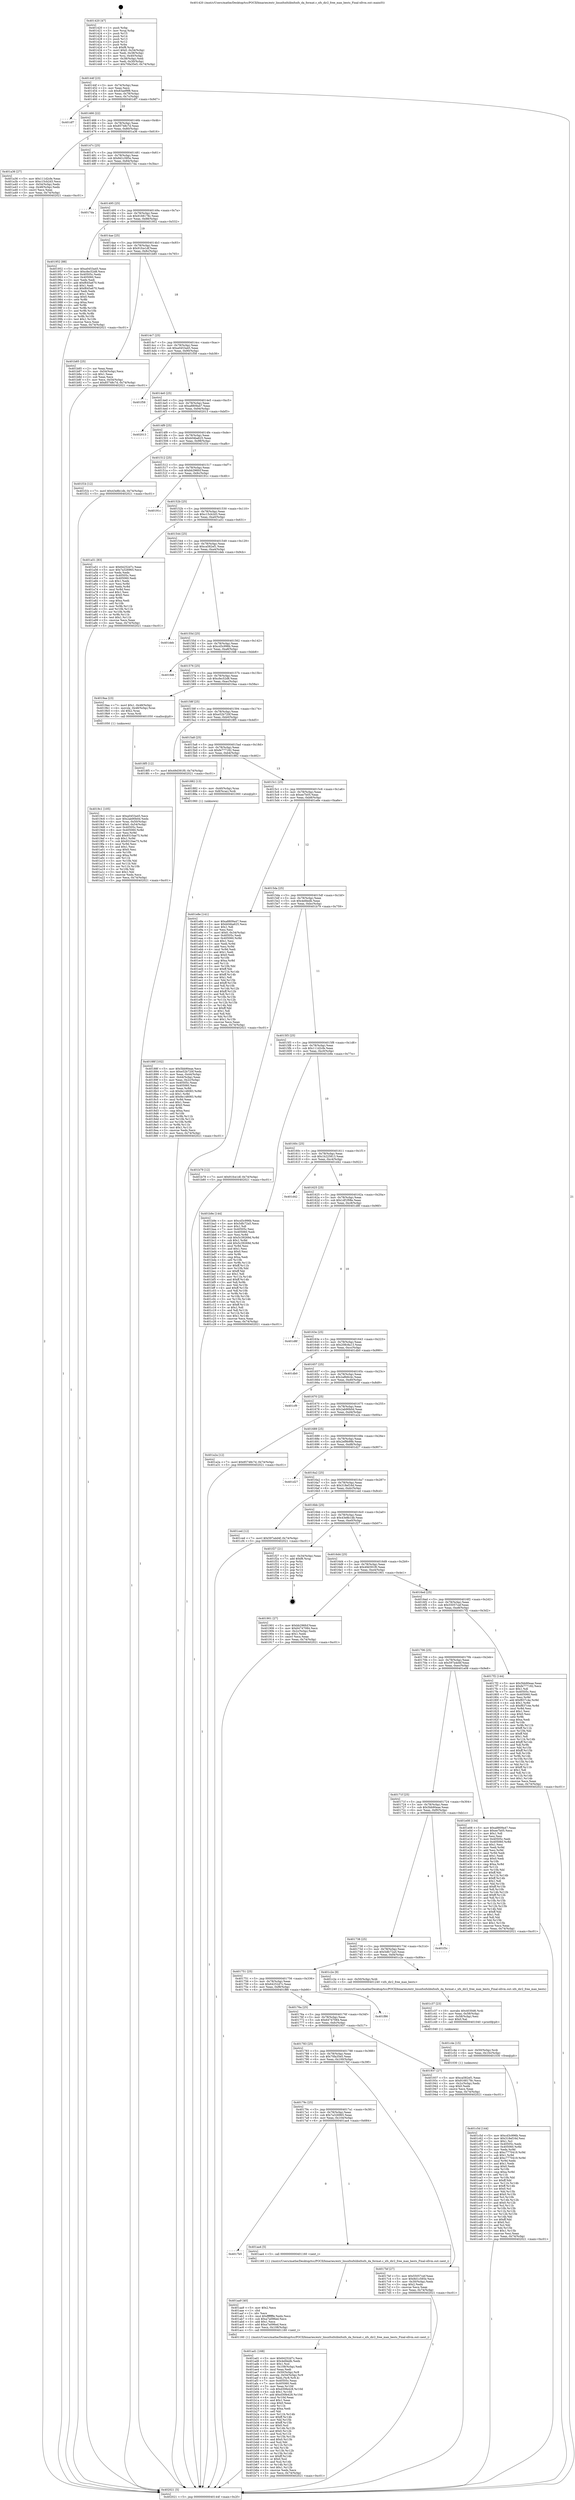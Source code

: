 digraph "0x401420" {
  label = "0x401420 (/mnt/c/Users/mathe/Desktop/tcc/POCII/binaries/extr_linuxfsxfslibxfsxfs_da_format.c_xfs_dir2_free_max_bests_Final-ollvm.out::main(0))"
  labelloc = "t"
  node[shape=record]

  Entry [label="",width=0.3,height=0.3,shape=circle,fillcolor=black,style=filled]
  "0x40144f" [label="{
     0x40144f [23]\l
     | [instrs]\l
     &nbsp;&nbsp;0x40144f \<+3\>: mov -0x74(%rbp),%eax\l
     &nbsp;&nbsp;0x401452 \<+2\>: mov %eax,%ecx\l
     &nbsp;&nbsp;0x401454 \<+6\>: sub $0x83aef9f8,%ecx\l
     &nbsp;&nbsp;0x40145a \<+3\>: mov %eax,-0x78(%rbp)\l
     &nbsp;&nbsp;0x40145d \<+3\>: mov %ecx,-0x7c(%rbp)\l
     &nbsp;&nbsp;0x401460 \<+6\>: je 0000000000401df7 \<main+0x9d7\>\l
  }"]
  "0x401df7" [label="{
     0x401df7\l
  }", style=dashed]
  "0x401466" [label="{
     0x401466 [22]\l
     | [instrs]\l
     &nbsp;&nbsp;0x401466 \<+5\>: jmp 000000000040146b \<main+0x4b\>\l
     &nbsp;&nbsp;0x40146b \<+3\>: mov -0x78(%rbp),%eax\l
     &nbsp;&nbsp;0x40146e \<+5\>: sub $0x85748c7d,%eax\l
     &nbsp;&nbsp;0x401473 \<+3\>: mov %eax,-0x80(%rbp)\l
     &nbsp;&nbsp;0x401476 \<+6\>: je 0000000000401a36 \<main+0x616\>\l
  }"]
  Exit [label="",width=0.3,height=0.3,shape=circle,fillcolor=black,style=filled,peripheries=2]
  "0x401a36" [label="{
     0x401a36 [27]\l
     | [instrs]\l
     &nbsp;&nbsp;0x401a36 \<+5\>: mov $0x111d2cfe,%eax\l
     &nbsp;&nbsp;0x401a3b \<+5\>: mov $0xc15cb2d3,%ecx\l
     &nbsp;&nbsp;0x401a40 \<+3\>: mov -0x54(%rbp),%edx\l
     &nbsp;&nbsp;0x401a43 \<+3\>: cmp -0x48(%rbp),%edx\l
     &nbsp;&nbsp;0x401a46 \<+3\>: cmovl %ecx,%eax\l
     &nbsp;&nbsp;0x401a49 \<+3\>: mov %eax,-0x74(%rbp)\l
     &nbsp;&nbsp;0x401a4c \<+5\>: jmp 0000000000402021 \<main+0xc01\>\l
  }"]
  "0x40147c" [label="{
     0x40147c [25]\l
     | [instrs]\l
     &nbsp;&nbsp;0x40147c \<+5\>: jmp 0000000000401481 \<main+0x61\>\l
     &nbsp;&nbsp;0x401481 \<+3\>: mov -0x78(%rbp),%eax\l
     &nbsp;&nbsp;0x401484 \<+5\>: sub $0x8d1c585e,%eax\l
     &nbsp;&nbsp;0x401489 \<+6\>: mov %eax,-0x84(%rbp)\l
     &nbsp;&nbsp;0x40148f \<+6\>: je 00000000004017da \<main+0x3ba\>\l
  }"]
  "0x401c5d" [label="{
     0x401c5d [144]\l
     | [instrs]\l
     &nbsp;&nbsp;0x401c5d \<+5\>: mov $0xcd3c996b,%eax\l
     &nbsp;&nbsp;0x401c62 \<+5\>: mov $0x318ef16d,%esi\l
     &nbsp;&nbsp;0x401c67 \<+2\>: mov $0x1,%cl\l
     &nbsp;&nbsp;0x401c69 \<+7\>: mov 0x40505c,%edx\l
     &nbsp;&nbsp;0x401c70 \<+8\>: mov 0x405060,%r8d\l
     &nbsp;&nbsp;0x401c78 \<+3\>: mov %edx,%r9d\l
     &nbsp;&nbsp;0x401c7b \<+7\>: sub $0xc7770419,%r9d\l
     &nbsp;&nbsp;0x401c82 \<+4\>: sub $0x1,%r9d\l
     &nbsp;&nbsp;0x401c86 \<+7\>: add $0xc7770419,%r9d\l
     &nbsp;&nbsp;0x401c8d \<+4\>: imul %r9d,%edx\l
     &nbsp;&nbsp;0x401c91 \<+3\>: and $0x1,%edx\l
     &nbsp;&nbsp;0x401c94 \<+3\>: cmp $0x0,%edx\l
     &nbsp;&nbsp;0x401c97 \<+4\>: sete %r10b\l
     &nbsp;&nbsp;0x401c9b \<+4\>: cmp $0xa,%r8d\l
     &nbsp;&nbsp;0x401c9f \<+4\>: setl %r11b\l
     &nbsp;&nbsp;0x401ca3 \<+3\>: mov %r10b,%bl\l
     &nbsp;&nbsp;0x401ca6 \<+3\>: xor $0xff,%bl\l
     &nbsp;&nbsp;0x401ca9 \<+3\>: mov %r11b,%r14b\l
     &nbsp;&nbsp;0x401cac \<+4\>: xor $0xff,%r14b\l
     &nbsp;&nbsp;0x401cb0 \<+3\>: xor $0x0,%cl\l
     &nbsp;&nbsp;0x401cb3 \<+3\>: mov %bl,%r15b\l
     &nbsp;&nbsp;0x401cb6 \<+4\>: and $0x0,%r15b\l
     &nbsp;&nbsp;0x401cba \<+3\>: and %cl,%r10b\l
     &nbsp;&nbsp;0x401cbd \<+3\>: mov %r14b,%r12b\l
     &nbsp;&nbsp;0x401cc0 \<+4\>: and $0x0,%r12b\l
     &nbsp;&nbsp;0x401cc4 \<+3\>: and %cl,%r11b\l
     &nbsp;&nbsp;0x401cc7 \<+3\>: or %r10b,%r15b\l
     &nbsp;&nbsp;0x401cca \<+3\>: or %r11b,%r12b\l
     &nbsp;&nbsp;0x401ccd \<+3\>: xor %r12b,%r15b\l
     &nbsp;&nbsp;0x401cd0 \<+3\>: or %r14b,%bl\l
     &nbsp;&nbsp;0x401cd3 \<+3\>: xor $0xff,%bl\l
     &nbsp;&nbsp;0x401cd6 \<+3\>: or $0x0,%cl\l
     &nbsp;&nbsp;0x401cd9 \<+2\>: and %cl,%bl\l
     &nbsp;&nbsp;0x401cdb \<+3\>: or %bl,%r15b\l
     &nbsp;&nbsp;0x401cde \<+4\>: test $0x1,%r15b\l
     &nbsp;&nbsp;0x401ce2 \<+3\>: cmovne %esi,%eax\l
     &nbsp;&nbsp;0x401ce5 \<+3\>: mov %eax,-0x74(%rbp)\l
     &nbsp;&nbsp;0x401ce8 \<+5\>: jmp 0000000000402021 \<main+0xc01\>\l
  }"]
  "0x4017da" [label="{
     0x4017da\l
  }", style=dashed]
  "0x401495" [label="{
     0x401495 [25]\l
     | [instrs]\l
     &nbsp;&nbsp;0x401495 \<+5\>: jmp 000000000040149a \<main+0x7a\>\l
     &nbsp;&nbsp;0x40149a \<+3\>: mov -0x78(%rbp),%eax\l
     &nbsp;&nbsp;0x40149d \<+5\>: sub $0x9168178c,%eax\l
     &nbsp;&nbsp;0x4014a2 \<+6\>: mov %eax,-0x88(%rbp)\l
     &nbsp;&nbsp;0x4014a8 \<+6\>: je 0000000000401952 \<main+0x532\>\l
  }"]
  "0x401c4e" [label="{
     0x401c4e [15]\l
     | [instrs]\l
     &nbsp;&nbsp;0x401c4e \<+4\>: mov -0x50(%rbp),%rdi\l
     &nbsp;&nbsp;0x401c52 \<+6\>: mov %eax,-0x10c(%rbp)\l
     &nbsp;&nbsp;0x401c58 \<+5\>: call 0000000000401030 \<free@plt\>\l
     | [calls]\l
     &nbsp;&nbsp;0x401030 \{1\} (unknown)\l
  }"]
  "0x401952" [label="{
     0x401952 [88]\l
     | [instrs]\l
     &nbsp;&nbsp;0x401952 \<+5\>: mov $0xa0453a45,%eax\l
     &nbsp;&nbsp;0x401957 \<+5\>: mov $0xcfec52d8,%ecx\l
     &nbsp;&nbsp;0x40195c \<+7\>: mov 0x40505c,%edx\l
     &nbsp;&nbsp;0x401963 \<+7\>: mov 0x405060,%esi\l
     &nbsp;&nbsp;0x40196a \<+2\>: mov %edx,%edi\l
     &nbsp;&nbsp;0x40196c \<+6\>: add $0xf645a670,%edi\l
     &nbsp;&nbsp;0x401972 \<+3\>: sub $0x1,%edi\l
     &nbsp;&nbsp;0x401975 \<+6\>: sub $0xf645a670,%edi\l
     &nbsp;&nbsp;0x40197b \<+3\>: imul %edi,%edx\l
     &nbsp;&nbsp;0x40197e \<+3\>: and $0x1,%edx\l
     &nbsp;&nbsp;0x401981 \<+3\>: cmp $0x0,%edx\l
     &nbsp;&nbsp;0x401984 \<+4\>: sete %r8b\l
     &nbsp;&nbsp;0x401988 \<+3\>: cmp $0xa,%esi\l
     &nbsp;&nbsp;0x40198b \<+4\>: setl %r9b\l
     &nbsp;&nbsp;0x40198f \<+3\>: mov %r8b,%r10b\l
     &nbsp;&nbsp;0x401992 \<+3\>: and %r9b,%r10b\l
     &nbsp;&nbsp;0x401995 \<+3\>: xor %r9b,%r8b\l
     &nbsp;&nbsp;0x401998 \<+3\>: or %r8b,%r10b\l
     &nbsp;&nbsp;0x40199b \<+4\>: test $0x1,%r10b\l
     &nbsp;&nbsp;0x40199f \<+3\>: cmovne %ecx,%eax\l
     &nbsp;&nbsp;0x4019a2 \<+3\>: mov %eax,-0x74(%rbp)\l
     &nbsp;&nbsp;0x4019a5 \<+5\>: jmp 0000000000402021 \<main+0xc01\>\l
  }"]
  "0x4014ae" [label="{
     0x4014ae [25]\l
     | [instrs]\l
     &nbsp;&nbsp;0x4014ae \<+5\>: jmp 00000000004014b3 \<main+0x93\>\l
     &nbsp;&nbsp;0x4014b3 \<+3\>: mov -0x78(%rbp),%eax\l
     &nbsp;&nbsp;0x4014b6 \<+5\>: sub $0x91fce1df,%eax\l
     &nbsp;&nbsp;0x4014bb \<+6\>: mov %eax,-0x8c(%rbp)\l
     &nbsp;&nbsp;0x4014c1 \<+6\>: je 0000000000401b85 \<main+0x765\>\l
  }"]
  "0x401c37" [label="{
     0x401c37 [23]\l
     | [instrs]\l
     &nbsp;&nbsp;0x401c37 \<+10\>: movabs $0x4030d6,%rdi\l
     &nbsp;&nbsp;0x401c41 \<+3\>: mov %eax,-0x58(%rbp)\l
     &nbsp;&nbsp;0x401c44 \<+3\>: mov -0x58(%rbp),%esi\l
     &nbsp;&nbsp;0x401c47 \<+2\>: mov $0x0,%al\l
     &nbsp;&nbsp;0x401c49 \<+5\>: call 0000000000401040 \<printf@plt\>\l
     | [calls]\l
     &nbsp;&nbsp;0x401040 \{1\} (unknown)\l
  }"]
  "0x401b85" [label="{
     0x401b85 [25]\l
     | [instrs]\l
     &nbsp;&nbsp;0x401b85 \<+2\>: xor %eax,%eax\l
     &nbsp;&nbsp;0x401b87 \<+3\>: mov -0x54(%rbp),%ecx\l
     &nbsp;&nbsp;0x401b8a \<+3\>: sub $0x1,%eax\l
     &nbsp;&nbsp;0x401b8d \<+2\>: sub %eax,%ecx\l
     &nbsp;&nbsp;0x401b8f \<+3\>: mov %ecx,-0x54(%rbp)\l
     &nbsp;&nbsp;0x401b92 \<+7\>: movl $0x85748c7d,-0x74(%rbp)\l
     &nbsp;&nbsp;0x401b99 \<+5\>: jmp 0000000000402021 \<main+0xc01\>\l
  }"]
  "0x4014c7" [label="{
     0x4014c7 [25]\l
     | [instrs]\l
     &nbsp;&nbsp;0x4014c7 \<+5\>: jmp 00000000004014cc \<main+0xac\>\l
     &nbsp;&nbsp;0x4014cc \<+3\>: mov -0x78(%rbp),%eax\l
     &nbsp;&nbsp;0x4014cf \<+5\>: sub $0xa0453a45,%eax\l
     &nbsp;&nbsp;0x4014d4 \<+6\>: mov %eax,-0x90(%rbp)\l
     &nbsp;&nbsp;0x4014da \<+6\>: je 0000000000401f58 \<main+0xb38\>\l
  }"]
  "0x401ad1" [label="{
     0x401ad1 [168]\l
     | [instrs]\l
     &nbsp;&nbsp;0x401ad1 \<+5\>: mov $0x64252d7c,%ecx\l
     &nbsp;&nbsp;0x401ad6 \<+5\>: mov $0x4efdedb,%edx\l
     &nbsp;&nbsp;0x401adb \<+3\>: mov $0x1,%sil\l
     &nbsp;&nbsp;0x401ade \<+6\>: mov -0x108(%rbp),%edi\l
     &nbsp;&nbsp;0x401ae4 \<+3\>: imul %eax,%edi\l
     &nbsp;&nbsp;0x401ae7 \<+4\>: mov -0x50(%rbp),%r8\l
     &nbsp;&nbsp;0x401aeb \<+4\>: movslq -0x54(%rbp),%r9\l
     &nbsp;&nbsp;0x401aef \<+4\>: mov %edi,(%r8,%r9,4)\l
     &nbsp;&nbsp;0x401af3 \<+7\>: mov 0x40505c,%eax\l
     &nbsp;&nbsp;0x401afa \<+7\>: mov 0x405060,%edi\l
     &nbsp;&nbsp;0x401b01 \<+3\>: mov %eax,%r10d\l
     &nbsp;&nbsp;0x401b04 \<+7\>: sub $0xd30fe428,%r10d\l
     &nbsp;&nbsp;0x401b0b \<+4\>: sub $0x1,%r10d\l
     &nbsp;&nbsp;0x401b0f \<+7\>: add $0xd30fe428,%r10d\l
     &nbsp;&nbsp;0x401b16 \<+4\>: imul %r10d,%eax\l
     &nbsp;&nbsp;0x401b1a \<+3\>: and $0x1,%eax\l
     &nbsp;&nbsp;0x401b1d \<+3\>: cmp $0x0,%eax\l
     &nbsp;&nbsp;0x401b20 \<+4\>: sete %r11b\l
     &nbsp;&nbsp;0x401b24 \<+3\>: cmp $0xa,%edi\l
     &nbsp;&nbsp;0x401b27 \<+3\>: setl %bl\l
     &nbsp;&nbsp;0x401b2a \<+3\>: mov %r11b,%r14b\l
     &nbsp;&nbsp;0x401b2d \<+4\>: xor $0xff,%r14b\l
     &nbsp;&nbsp;0x401b31 \<+3\>: mov %bl,%r15b\l
     &nbsp;&nbsp;0x401b34 \<+4\>: xor $0xff,%r15b\l
     &nbsp;&nbsp;0x401b38 \<+4\>: xor $0x0,%sil\l
     &nbsp;&nbsp;0x401b3c \<+3\>: mov %r14b,%r12b\l
     &nbsp;&nbsp;0x401b3f \<+4\>: and $0x0,%r12b\l
     &nbsp;&nbsp;0x401b43 \<+3\>: and %sil,%r11b\l
     &nbsp;&nbsp;0x401b46 \<+3\>: mov %r15b,%r13b\l
     &nbsp;&nbsp;0x401b49 \<+4\>: and $0x0,%r13b\l
     &nbsp;&nbsp;0x401b4d \<+3\>: and %sil,%bl\l
     &nbsp;&nbsp;0x401b50 \<+3\>: or %r11b,%r12b\l
     &nbsp;&nbsp;0x401b53 \<+3\>: or %bl,%r13b\l
     &nbsp;&nbsp;0x401b56 \<+3\>: xor %r13b,%r12b\l
     &nbsp;&nbsp;0x401b59 \<+3\>: or %r15b,%r14b\l
     &nbsp;&nbsp;0x401b5c \<+4\>: xor $0xff,%r14b\l
     &nbsp;&nbsp;0x401b60 \<+4\>: or $0x0,%sil\l
     &nbsp;&nbsp;0x401b64 \<+3\>: and %sil,%r14b\l
     &nbsp;&nbsp;0x401b67 \<+3\>: or %r14b,%r12b\l
     &nbsp;&nbsp;0x401b6a \<+4\>: test $0x1,%r12b\l
     &nbsp;&nbsp;0x401b6e \<+3\>: cmovne %edx,%ecx\l
     &nbsp;&nbsp;0x401b71 \<+3\>: mov %ecx,-0x74(%rbp)\l
     &nbsp;&nbsp;0x401b74 \<+5\>: jmp 0000000000402021 \<main+0xc01\>\l
  }"]
  "0x401f58" [label="{
     0x401f58\l
  }", style=dashed]
  "0x4014e0" [label="{
     0x4014e0 [25]\l
     | [instrs]\l
     &nbsp;&nbsp;0x4014e0 \<+5\>: jmp 00000000004014e5 \<main+0xc5\>\l
     &nbsp;&nbsp;0x4014e5 \<+3\>: mov -0x78(%rbp),%eax\l
     &nbsp;&nbsp;0x4014e8 \<+5\>: sub $0xa8809a47,%eax\l
     &nbsp;&nbsp;0x4014ed \<+6\>: mov %eax,-0x94(%rbp)\l
     &nbsp;&nbsp;0x4014f3 \<+6\>: je 0000000000402013 \<main+0xbf3\>\l
  }"]
  "0x401aa9" [label="{
     0x401aa9 [40]\l
     | [instrs]\l
     &nbsp;&nbsp;0x401aa9 \<+5\>: mov $0x2,%ecx\l
     &nbsp;&nbsp;0x401aae \<+1\>: cltd\l
     &nbsp;&nbsp;0x401aaf \<+2\>: idiv %ecx\l
     &nbsp;&nbsp;0x401ab1 \<+6\>: imul $0xfffffffe,%edx,%ecx\l
     &nbsp;&nbsp;0x401ab7 \<+6\>: sub $0xa7a096ed,%ecx\l
     &nbsp;&nbsp;0x401abd \<+3\>: add $0x1,%ecx\l
     &nbsp;&nbsp;0x401ac0 \<+6\>: add $0xa7a096ed,%ecx\l
     &nbsp;&nbsp;0x401ac6 \<+6\>: mov %ecx,-0x108(%rbp)\l
     &nbsp;&nbsp;0x401acc \<+5\>: call 0000000000401160 \<next_i\>\l
     | [calls]\l
     &nbsp;&nbsp;0x401160 \{1\} (/mnt/c/Users/mathe/Desktop/tcc/POCII/binaries/extr_linuxfsxfslibxfsxfs_da_format.c_xfs_dir2_free_max_bests_Final-ollvm.out::next_i)\l
  }"]
  "0x402013" [label="{
     0x402013\l
  }", style=dashed]
  "0x4014f9" [label="{
     0x4014f9 [25]\l
     | [instrs]\l
     &nbsp;&nbsp;0x4014f9 \<+5\>: jmp 00000000004014fe \<main+0xde\>\l
     &nbsp;&nbsp;0x4014fe \<+3\>: mov -0x78(%rbp),%eax\l
     &nbsp;&nbsp;0x401501 \<+5\>: sub $0xb04ba625,%eax\l
     &nbsp;&nbsp;0x401506 \<+6\>: mov %eax,-0x98(%rbp)\l
     &nbsp;&nbsp;0x40150c \<+6\>: je 0000000000401f1b \<main+0xafb\>\l
  }"]
  "0x4017b5" [label="{
     0x4017b5\l
  }", style=dashed]
  "0x401f1b" [label="{
     0x401f1b [12]\l
     | [instrs]\l
     &nbsp;&nbsp;0x401f1b \<+7\>: movl $0x43e8b1db,-0x74(%rbp)\l
     &nbsp;&nbsp;0x401f22 \<+5\>: jmp 0000000000402021 \<main+0xc01\>\l
  }"]
  "0x401512" [label="{
     0x401512 [25]\l
     | [instrs]\l
     &nbsp;&nbsp;0x401512 \<+5\>: jmp 0000000000401517 \<main+0xf7\>\l
     &nbsp;&nbsp;0x401517 \<+3\>: mov -0x78(%rbp),%eax\l
     &nbsp;&nbsp;0x40151a \<+5\>: sub $0xbb296fcf,%eax\l
     &nbsp;&nbsp;0x40151f \<+6\>: mov %eax,-0x9c(%rbp)\l
     &nbsp;&nbsp;0x401525 \<+6\>: je 000000000040191c \<main+0x4fc\>\l
  }"]
  "0x401aa4" [label="{
     0x401aa4 [5]\l
     | [instrs]\l
     &nbsp;&nbsp;0x401aa4 \<+5\>: call 0000000000401160 \<next_i\>\l
     | [calls]\l
     &nbsp;&nbsp;0x401160 \{1\} (/mnt/c/Users/mathe/Desktop/tcc/POCII/binaries/extr_linuxfsxfslibxfsxfs_da_format.c_xfs_dir2_free_max_bests_Final-ollvm.out::next_i)\l
  }"]
  "0x40191c" [label="{
     0x40191c\l
  }", style=dashed]
  "0x40152b" [label="{
     0x40152b [25]\l
     | [instrs]\l
     &nbsp;&nbsp;0x40152b \<+5\>: jmp 0000000000401530 \<main+0x110\>\l
     &nbsp;&nbsp;0x401530 \<+3\>: mov -0x78(%rbp),%eax\l
     &nbsp;&nbsp;0x401533 \<+5\>: sub $0xc15cb2d3,%eax\l
     &nbsp;&nbsp;0x401538 \<+6\>: mov %eax,-0xa0(%rbp)\l
     &nbsp;&nbsp;0x40153e \<+6\>: je 0000000000401a51 \<main+0x631\>\l
  }"]
  "0x4019c1" [label="{
     0x4019c1 [105]\l
     | [instrs]\l
     &nbsp;&nbsp;0x4019c1 \<+5\>: mov $0xa0453a45,%ecx\l
     &nbsp;&nbsp;0x4019c6 \<+5\>: mov $0x2ab90b0d,%edx\l
     &nbsp;&nbsp;0x4019cb \<+4\>: mov %rax,-0x50(%rbp)\l
     &nbsp;&nbsp;0x4019cf \<+7\>: movl $0x0,-0x54(%rbp)\l
     &nbsp;&nbsp;0x4019d6 \<+7\>: mov 0x40505c,%esi\l
     &nbsp;&nbsp;0x4019dd \<+8\>: mov 0x405060,%r8d\l
     &nbsp;&nbsp;0x4019e5 \<+3\>: mov %esi,%r9d\l
     &nbsp;&nbsp;0x4019e8 \<+7\>: add $0x9310ae75,%r9d\l
     &nbsp;&nbsp;0x4019ef \<+4\>: sub $0x1,%r9d\l
     &nbsp;&nbsp;0x4019f3 \<+7\>: sub $0x9310ae75,%r9d\l
     &nbsp;&nbsp;0x4019fa \<+4\>: imul %r9d,%esi\l
     &nbsp;&nbsp;0x4019fe \<+3\>: and $0x1,%esi\l
     &nbsp;&nbsp;0x401a01 \<+3\>: cmp $0x0,%esi\l
     &nbsp;&nbsp;0x401a04 \<+4\>: sete %r10b\l
     &nbsp;&nbsp;0x401a08 \<+4\>: cmp $0xa,%r8d\l
     &nbsp;&nbsp;0x401a0c \<+4\>: setl %r11b\l
     &nbsp;&nbsp;0x401a10 \<+3\>: mov %r10b,%bl\l
     &nbsp;&nbsp;0x401a13 \<+3\>: and %r11b,%bl\l
     &nbsp;&nbsp;0x401a16 \<+3\>: xor %r11b,%r10b\l
     &nbsp;&nbsp;0x401a19 \<+3\>: or %r10b,%bl\l
     &nbsp;&nbsp;0x401a1c \<+3\>: test $0x1,%bl\l
     &nbsp;&nbsp;0x401a1f \<+3\>: cmovne %edx,%ecx\l
     &nbsp;&nbsp;0x401a22 \<+3\>: mov %ecx,-0x74(%rbp)\l
     &nbsp;&nbsp;0x401a25 \<+5\>: jmp 0000000000402021 \<main+0xc01\>\l
  }"]
  "0x401a51" [label="{
     0x401a51 [83]\l
     | [instrs]\l
     &nbsp;&nbsp;0x401a51 \<+5\>: mov $0x64252d7c,%eax\l
     &nbsp;&nbsp;0x401a56 \<+5\>: mov $0x7a326965,%ecx\l
     &nbsp;&nbsp;0x401a5b \<+2\>: xor %edx,%edx\l
     &nbsp;&nbsp;0x401a5d \<+7\>: mov 0x40505c,%esi\l
     &nbsp;&nbsp;0x401a64 \<+7\>: mov 0x405060,%edi\l
     &nbsp;&nbsp;0x401a6b \<+3\>: sub $0x1,%edx\l
     &nbsp;&nbsp;0x401a6e \<+3\>: mov %esi,%r8d\l
     &nbsp;&nbsp;0x401a71 \<+3\>: add %edx,%r8d\l
     &nbsp;&nbsp;0x401a74 \<+4\>: imul %r8d,%esi\l
     &nbsp;&nbsp;0x401a78 \<+3\>: and $0x1,%esi\l
     &nbsp;&nbsp;0x401a7b \<+3\>: cmp $0x0,%esi\l
     &nbsp;&nbsp;0x401a7e \<+4\>: sete %r9b\l
     &nbsp;&nbsp;0x401a82 \<+3\>: cmp $0xa,%edi\l
     &nbsp;&nbsp;0x401a85 \<+4\>: setl %r10b\l
     &nbsp;&nbsp;0x401a89 \<+3\>: mov %r9b,%r11b\l
     &nbsp;&nbsp;0x401a8c \<+3\>: and %r10b,%r11b\l
     &nbsp;&nbsp;0x401a8f \<+3\>: xor %r10b,%r9b\l
     &nbsp;&nbsp;0x401a92 \<+3\>: or %r9b,%r11b\l
     &nbsp;&nbsp;0x401a95 \<+4\>: test $0x1,%r11b\l
     &nbsp;&nbsp;0x401a99 \<+3\>: cmovne %ecx,%eax\l
     &nbsp;&nbsp;0x401a9c \<+3\>: mov %eax,-0x74(%rbp)\l
     &nbsp;&nbsp;0x401a9f \<+5\>: jmp 0000000000402021 \<main+0xc01\>\l
  }"]
  "0x401544" [label="{
     0x401544 [25]\l
     | [instrs]\l
     &nbsp;&nbsp;0x401544 \<+5\>: jmp 0000000000401549 \<main+0x129\>\l
     &nbsp;&nbsp;0x401549 \<+3\>: mov -0x78(%rbp),%eax\l
     &nbsp;&nbsp;0x40154c \<+5\>: sub $0xca582ef1,%eax\l
     &nbsp;&nbsp;0x401551 \<+6\>: mov %eax,-0xa4(%rbp)\l
     &nbsp;&nbsp;0x401557 \<+6\>: je 0000000000401deb \<main+0x9cb\>\l
  }"]
  "0x40188f" [label="{
     0x40188f [102]\l
     | [instrs]\l
     &nbsp;&nbsp;0x40188f \<+5\>: mov $0x5bb90eae,%ecx\l
     &nbsp;&nbsp;0x401894 \<+5\>: mov $0xe52b720f,%edx\l
     &nbsp;&nbsp;0x401899 \<+3\>: mov %eax,-0x44(%rbp)\l
     &nbsp;&nbsp;0x40189c \<+3\>: mov -0x44(%rbp),%eax\l
     &nbsp;&nbsp;0x40189f \<+3\>: mov %eax,-0x2c(%rbp)\l
     &nbsp;&nbsp;0x4018a2 \<+7\>: mov 0x40505c,%eax\l
     &nbsp;&nbsp;0x4018a9 \<+7\>: mov 0x405060,%esi\l
     &nbsp;&nbsp;0x4018b0 \<+3\>: mov %eax,%r8d\l
     &nbsp;&nbsp;0x4018b3 \<+7\>: sub $0x8e148083,%r8d\l
     &nbsp;&nbsp;0x4018ba \<+4\>: sub $0x1,%r8d\l
     &nbsp;&nbsp;0x4018be \<+7\>: add $0x8e148083,%r8d\l
     &nbsp;&nbsp;0x4018c5 \<+4\>: imul %r8d,%eax\l
     &nbsp;&nbsp;0x4018c9 \<+3\>: and $0x1,%eax\l
     &nbsp;&nbsp;0x4018cc \<+3\>: cmp $0x0,%eax\l
     &nbsp;&nbsp;0x4018cf \<+4\>: sete %r9b\l
     &nbsp;&nbsp;0x4018d3 \<+3\>: cmp $0xa,%esi\l
     &nbsp;&nbsp;0x4018d6 \<+4\>: setl %r10b\l
     &nbsp;&nbsp;0x4018da \<+3\>: mov %r9b,%r11b\l
     &nbsp;&nbsp;0x4018dd \<+3\>: and %r10b,%r11b\l
     &nbsp;&nbsp;0x4018e0 \<+3\>: xor %r10b,%r9b\l
     &nbsp;&nbsp;0x4018e3 \<+3\>: or %r9b,%r11b\l
     &nbsp;&nbsp;0x4018e6 \<+4\>: test $0x1,%r11b\l
     &nbsp;&nbsp;0x4018ea \<+3\>: cmovne %edx,%ecx\l
     &nbsp;&nbsp;0x4018ed \<+3\>: mov %ecx,-0x74(%rbp)\l
     &nbsp;&nbsp;0x4018f0 \<+5\>: jmp 0000000000402021 \<main+0xc01\>\l
  }"]
  "0x401deb" [label="{
     0x401deb\l
  }", style=dashed]
  "0x40155d" [label="{
     0x40155d [25]\l
     | [instrs]\l
     &nbsp;&nbsp;0x40155d \<+5\>: jmp 0000000000401562 \<main+0x142\>\l
     &nbsp;&nbsp;0x401562 \<+3\>: mov -0x78(%rbp),%eax\l
     &nbsp;&nbsp;0x401565 \<+5\>: sub $0xcd3c996b,%eax\l
     &nbsp;&nbsp;0x40156a \<+6\>: mov %eax,-0xa8(%rbp)\l
     &nbsp;&nbsp;0x401570 \<+6\>: je 0000000000401fd8 \<main+0xbb8\>\l
  }"]
  "0x401420" [label="{
     0x401420 [47]\l
     | [instrs]\l
     &nbsp;&nbsp;0x401420 \<+1\>: push %rbp\l
     &nbsp;&nbsp;0x401421 \<+3\>: mov %rsp,%rbp\l
     &nbsp;&nbsp;0x401424 \<+2\>: push %r15\l
     &nbsp;&nbsp;0x401426 \<+2\>: push %r14\l
     &nbsp;&nbsp;0x401428 \<+2\>: push %r13\l
     &nbsp;&nbsp;0x40142a \<+2\>: push %r12\l
     &nbsp;&nbsp;0x40142c \<+1\>: push %rbx\l
     &nbsp;&nbsp;0x40142d \<+7\>: sub $0xf8,%rsp\l
     &nbsp;&nbsp;0x401434 \<+7\>: movl $0x0,-0x34(%rbp)\l
     &nbsp;&nbsp;0x40143b \<+3\>: mov %edi,-0x38(%rbp)\l
     &nbsp;&nbsp;0x40143e \<+4\>: mov %rsi,-0x40(%rbp)\l
     &nbsp;&nbsp;0x401442 \<+3\>: mov -0x38(%rbp),%edi\l
     &nbsp;&nbsp;0x401445 \<+3\>: mov %edi,-0x30(%rbp)\l
     &nbsp;&nbsp;0x401448 \<+7\>: movl $0x70fa35e5,-0x74(%rbp)\l
  }"]
  "0x401fd8" [label="{
     0x401fd8\l
  }", style=dashed]
  "0x401576" [label="{
     0x401576 [25]\l
     | [instrs]\l
     &nbsp;&nbsp;0x401576 \<+5\>: jmp 000000000040157b \<main+0x15b\>\l
     &nbsp;&nbsp;0x40157b \<+3\>: mov -0x78(%rbp),%eax\l
     &nbsp;&nbsp;0x40157e \<+5\>: sub $0xcfec52d8,%eax\l
     &nbsp;&nbsp;0x401583 \<+6\>: mov %eax,-0xac(%rbp)\l
     &nbsp;&nbsp;0x401589 \<+6\>: je 00000000004019aa \<main+0x58a\>\l
  }"]
  "0x402021" [label="{
     0x402021 [5]\l
     | [instrs]\l
     &nbsp;&nbsp;0x402021 \<+5\>: jmp 000000000040144f \<main+0x2f\>\l
  }"]
  "0x4019aa" [label="{
     0x4019aa [23]\l
     | [instrs]\l
     &nbsp;&nbsp;0x4019aa \<+7\>: movl $0x1,-0x48(%rbp)\l
     &nbsp;&nbsp;0x4019b1 \<+4\>: movslq -0x48(%rbp),%rax\l
     &nbsp;&nbsp;0x4019b5 \<+4\>: shl $0x2,%rax\l
     &nbsp;&nbsp;0x4019b9 \<+3\>: mov %rax,%rdi\l
     &nbsp;&nbsp;0x4019bc \<+5\>: call 0000000000401050 \<malloc@plt\>\l
     | [calls]\l
     &nbsp;&nbsp;0x401050 \{1\} (unknown)\l
  }"]
  "0x40158f" [label="{
     0x40158f [25]\l
     | [instrs]\l
     &nbsp;&nbsp;0x40158f \<+5\>: jmp 0000000000401594 \<main+0x174\>\l
     &nbsp;&nbsp;0x401594 \<+3\>: mov -0x78(%rbp),%eax\l
     &nbsp;&nbsp;0x401597 \<+5\>: sub $0xe52b720f,%eax\l
     &nbsp;&nbsp;0x40159c \<+6\>: mov %eax,-0xb0(%rbp)\l
     &nbsp;&nbsp;0x4015a2 \<+6\>: je 00000000004018f5 \<main+0x4d5\>\l
  }"]
  "0x40179c" [label="{
     0x40179c [25]\l
     | [instrs]\l
     &nbsp;&nbsp;0x40179c \<+5\>: jmp 00000000004017a1 \<main+0x381\>\l
     &nbsp;&nbsp;0x4017a1 \<+3\>: mov -0x78(%rbp),%eax\l
     &nbsp;&nbsp;0x4017a4 \<+5\>: sub $0x7a326965,%eax\l
     &nbsp;&nbsp;0x4017a9 \<+6\>: mov %eax,-0x104(%rbp)\l
     &nbsp;&nbsp;0x4017af \<+6\>: je 0000000000401aa4 \<main+0x684\>\l
  }"]
  "0x4018f5" [label="{
     0x4018f5 [12]\l
     | [instrs]\l
     &nbsp;&nbsp;0x4018f5 \<+7\>: movl $0x49d391f0,-0x74(%rbp)\l
     &nbsp;&nbsp;0x4018fc \<+5\>: jmp 0000000000402021 \<main+0xc01\>\l
  }"]
  "0x4015a8" [label="{
     0x4015a8 [25]\l
     | [instrs]\l
     &nbsp;&nbsp;0x4015a8 \<+5\>: jmp 00000000004015ad \<main+0x18d\>\l
     &nbsp;&nbsp;0x4015ad \<+3\>: mov -0x78(%rbp),%eax\l
     &nbsp;&nbsp;0x4015b0 \<+5\>: sub $0xfe777182,%eax\l
     &nbsp;&nbsp;0x4015b5 \<+6\>: mov %eax,-0xb4(%rbp)\l
     &nbsp;&nbsp;0x4015bb \<+6\>: je 0000000000401882 \<main+0x462\>\l
  }"]
  "0x4017bf" [label="{
     0x4017bf [27]\l
     | [instrs]\l
     &nbsp;&nbsp;0x4017bf \<+5\>: mov $0x55057cef,%eax\l
     &nbsp;&nbsp;0x4017c4 \<+5\>: mov $0x8d1c585e,%ecx\l
     &nbsp;&nbsp;0x4017c9 \<+3\>: mov -0x30(%rbp),%edx\l
     &nbsp;&nbsp;0x4017cc \<+3\>: cmp $0x2,%edx\l
     &nbsp;&nbsp;0x4017cf \<+3\>: cmovne %ecx,%eax\l
     &nbsp;&nbsp;0x4017d2 \<+3\>: mov %eax,-0x74(%rbp)\l
     &nbsp;&nbsp;0x4017d5 \<+5\>: jmp 0000000000402021 \<main+0xc01\>\l
  }"]
  "0x401882" [label="{
     0x401882 [13]\l
     | [instrs]\l
     &nbsp;&nbsp;0x401882 \<+4\>: mov -0x40(%rbp),%rax\l
     &nbsp;&nbsp;0x401886 \<+4\>: mov 0x8(%rax),%rdi\l
     &nbsp;&nbsp;0x40188a \<+5\>: call 0000000000401060 \<atoi@plt\>\l
     | [calls]\l
     &nbsp;&nbsp;0x401060 \{1\} (unknown)\l
  }"]
  "0x4015c1" [label="{
     0x4015c1 [25]\l
     | [instrs]\l
     &nbsp;&nbsp;0x4015c1 \<+5\>: jmp 00000000004015c6 \<main+0x1a6\>\l
     &nbsp;&nbsp;0x4015c6 \<+3\>: mov -0x78(%rbp),%eax\l
     &nbsp;&nbsp;0x4015c9 \<+5\>: sub $0xee7b05,%eax\l
     &nbsp;&nbsp;0x4015ce \<+6\>: mov %eax,-0xb8(%rbp)\l
     &nbsp;&nbsp;0x4015d4 \<+6\>: je 0000000000401e8e \<main+0xa6e\>\l
  }"]
  "0x401783" [label="{
     0x401783 [25]\l
     | [instrs]\l
     &nbsp;&nbsp;0x401783 \<+5\>: jmp 0000000000401788 \<main+0x368\>\l
     &nbsp;&nbsp;0x401788 \<+3\>: mov -0x78(%rbp),%eax\l
     &nbsp;&nbsp;0x40178b \<+5\>: sub $0x70fa35e5,%eax\l
     &nbsp;&nbsp;0x401790 \<+6\>: mov %eax,-0x100(%rbp)\l
     &nbsp;&nbsp;0x401796 \<+6\>: je 00000000004017bf \<main+0x39f\>\l
  }"]
  "0x401e8e" [label="{
     0x401e8e [141]\l
     | [instrs]\l
     &nbsp;&nbsp;0x401e8e \<+5\>: mov $0xa8809a47,%eax\l
     &nbsp;&nbsp;0x401e93 \<+5\>: mov $0xb04ba625,%ecx\l
     &nbsp;&nbsp;0x401e98 \<+2\>: mov $0x1,%dl\l
     &nbsp;&nbsp;0x401e9a \<+2\>: xor %esi,%esi\l
     &nbsp;&nbsp;0x401e9c \<+7\>: movl $0x0,-0x34(%rbp)\l
     &nbsp;&nbsp;0x401ea3 \<+7\>: mov 0x40505c,%edi\l
     &nbsp;&nbsp;0x401eaa \<+8\>: mov 0x405060,%r8d\l
     &nbsp;&nbsp;0x401eb2 \<+3\>: sub $0x1,%esi\l
     &nbsp;&nbsp;0x401eb5 \<+3\>: mov %edi,%r9d\l
     &nbsp;&nbsp;0x401eb8 \<+3\>: add %esi,%r9d\l
     &nbsp;&nbsp;0x401ebb \<+4\>: imul %r9d,%edi\l
     &nbsp;&nbsp;0x401ebf \<+3\>: and $0x1,%edi\l
     &nbsp;&nbsp;0x401ec2 \<+3\>: cmp $0x0,%edi\l
     &nbsp;&nbsp;0x401ec5 \<+4\>: sete %r10b\l
     &nbsp;&nbsp;0x401ec9 \<+4\>: cmp $0xa,%r8d\l
     &nbsp;&nbsp;0x401ecd \<+4\>: setl %r11b\l
     &nbsp;&nbsp;0x401ed1 \<+3\>: mov %r10b,%bl\l
     &nbsp;&nbsp;0x401ed4 \<+3\>: xor $0xff,%bl\l
     &nbsp;&nbsp;0x401ed7 \<+3\>: mov %r11b,%r14b\l
     &nbsp;&nbsp;0x401eda \<+4\>: xor $0xff,%r14b\l
     &nbsp;&nbsp;0x401ede \<+3\>: xor $0x1,%dl\l
     &nbsp;&nbsp;0x401ee1 \<+3\>: mov %bl,%r15b\l
     &nbsp;&nbsp;0x401ee4 \<+4\>: and $0xff,%r15b\l
     &nbsp;&nbsp;0x401ee8 \<+3\>: and %dl,%r10b\l
     &nbsp;&nbsp;0x401eeb \<+3\>: mov %r14b,%r12b\l
     &nbsp;&nbsp;0x401eee \<+4\>: and $0xff,%r12b\l
     &nbsp;&nbsp;0x401ef2 \<+3\>: and %dl,%r11b\l
     &nbsp;&nbsp;0x401ef5 \<+3\>: or %r10b,%r15b\l
     &nbsp;&nbsp;0x401ef8 \<+3\>: or %r11b,%r12b\l
     &nbsp;&nbsp;0x401efb \<+3\>: xor %r12b,%r15b\l
     &nbsp;&nbsp;0x401efe \<+3\>: or %r14b,%bl\l
     &nbsp;&nbsp;0x401f01 \<+3\>: xor $0xff,%bl\l
     &nbsp;&nbsp;0x401f04 \<+3\>: or $0x1,%dl\l
     &nbsp;&nbsp;0x401f07 \<+2\>: and %dl,%bl\l
     &nbsp;&nbsp;0x401f09 \<+3\>: or %bl,%r15b\l
     &nbsp;&nbsp;0x401f0c \<+4\>: test $0x1,%r15b\l
     &nbsp;&nbsp;0x401f10 \<+3\>: cmovne %ecx,%eax\l
     &nbsp;&nbsp;0x401f13 \<+3\>: mov %eax,-0x74(%rbp)\l
     &nbsp;&nbsp;0x401f16 \<+5\>: jmp 0000000000402021 \<main+0xc01\>\l
  }"]
  "0x4015da" [label="{
     0x4015da [25]\l
     | [instrs]\l
     &nbsp;&nbsp;0x4015da \<+5\>: jmp 00000000004015df \<main+0x1bf\>\l
     &nbsp;&nbsp;0x4015df \<+3\>: mov -0x78(%rbp),%eax\l
     &nbsp;&nbsp;0x4015e2 \<+5\>: sub $0x4efdedb,%eax\l
     &nbsp;&nbsp;0x4015e7 \<+6\>: mov %eax,-0xbc(%rbp)\l
     &nbsp;&nbsp;0x4015ed \<+6\>: je 0000000000401b79 \<main+0x759\>\l
  }"]
  "0x401937" [label="{
     0x401937 [27]\l
     | [instrs]\l
     &nbsp;&nbsp;0x401937 \<+5\>: mov $0xca582ef1,%eax\l
     &nbsp;&nbsp;0x40193c \<+5\>: mov $0x9168178c,%ecx\l
     &nbsp;&nbsp;0x401941 \<+3\>: mov -0x2c(%rbp),%edx\l
     &nbsp;&nbsp;0x401944 \<+3\>: cmp $0x0,%edx\l
     &nbsp;&nbsp;0x401947 \<+3\>: cmove %ecx,%eax\l
     &nbsp;&nbsp;0x40194a \<+3\>: mov %eax,-0x74(%rbp)\l
     &nbsp;&nbsp;0x40194d \<+5\>: jmp 0000000000402021 \<main+0xc01\>\l
  }"]
  "0x401b79" [label="{
     0x401b79 [12]\l
     | [instrs]\l
     &nbsp;&nbsp;0x401b79 \<+7\>: movl $0x91fce1df,-0x74(%rbp)\l
     &nbsp;&nbsp;0x401b80 \<+5\>: jmp 0000000000402021 \<main+0xc01\>\l
  }"]
  "0x4015f3" [label="{
     0x4015f3 [25]\l
     | [instrs]\l
     &nbsp;&nbsp;0x4015f3 \<+5\>: jmp 00000000004015f8 \<main+0x1d8\>\l
     &nbsp;&nbsp;0x4015f8 \<+3\>: mov -0x78(%rbp),%eax\l
     &nbsp;&nbsp;0x4015fb \<+5\>: sub $0x111d2cfe,%eax\l
     &nbsp;&nbsp;0x401600 \<+6\>: mov %eax,-0xc0(%rbp)\l
     &nbsp;&nbsp;0x401606 \<+6\>: je 0000000000401b9e \<main+0x77e\>\l
  }"]
  "0x40176a" [label="{
     0x40176a [25]\l
     | [instrs]\l
     &nbsp;&nbsp;0x40176a \<+5\>: jmp 000000000040176f \<main+0x34f\>\l
     &nbsp;&nbsp;0x40176f \<+3\>: mov -0x78(%rbp),%eax\l
     &nbsp;&nbsp;0x401772 \<+5\>: sub $0x64747084,%eax\l
     &nbsp;&nbsp;0x401777 \<+6\>: mov %eax,-0xfc(%rbp)\l
     &nbsp;&nbsp;0x40177d \<+6\>: je 0000000000401937 \<main+0x517\>\l
  }"]
  "0x401b9e" [label="{
     0x401b9e [144]\l
     | [instrs]\l
     &nbsp;&nbsp;0x401b9e \<+5\>: mov $0xcd3c996b,%eax\l
     &nbsp;&nbsp;0x401ba3 \<+5\>: mov $0x5dfc72a5,%ecx\l
     &nbsp;&nbsp;0x401ba8 \<+2\>: mov $0x1,%dl\l
     &nbsp;&nbsp;0x401baa \<+7\>: mov 0x40505c,%esi\l
     &nbsp;&nbsp;0x401bb1 \<+7\>: mov 0x405060,%edi\l
     &nbsp;&nbsp;0x401bb8 \<+3\>: mov %esi,%r8d\l
     &nbsp;&nbsp;0x401bbb \<+7\>: sub $0x5c39269d,%r8d\l
     &nbsp;&nbsp;0x401bc2 \<+4\>: sub $0x1,%r8d\l
     &nbsp;&nbsp;0x401bc6 \<+7\>: add $0x5c39269d,%r8d\l
     &nbsp;&nbsp;0x401bcd \<+4\>: imul %r8d,%esi\l
     &nbsp;&nbsp;0x401bd1 \<+3\>: and $0x1,%esi\l
     &nbsp;&nbsp;0x401bd4 \<+3\>: cmp $0x0,%esi\l
     &nbsp;&nbsp;0x401bd7 \<+4\>: sete %r9b\l
     &nbsp;&nbsp;0x401bdb \<+3\>: cmp $0xa,%edi\l
     &nbsp;&nbsp;0x401bde \<+4\>: setl %r10b\l
     &nbsp;&nbsp;0x401be2 \<+3\>: mov %r9b,%r11b\l
     &nbsp;&nbsp;0x401be5 \<+4\>: xor $0xff,%r11b\l
     &nbsp;&nbsp;0x401be9 \<+3\>: mov %r10b,%bl\l
     &nbsp;&nbsp;0x401bec \<+3\>: xor $0xff,%bl\l
     &nbsp;&nbsp;0x401bef \<+3\>: xor $0x1,%dl\l
     &nbsp;&nbsp;0x401bf2 \<+3\>: mov %r11b,%r14b\l
     &nbsp;&nbsp;0x401bf5 \<+4\>: and $0xff,%r14b\l
     &nbsp;&nbsp;0x401bf9 \<+3\>: and %dl,%r9b\l
     &nbsp;&nbsp;0x401bfc \<+3\>: mov %bl,%r15b\l
     &nbsp;&nbsp;0x401bff \<+4\>: and $0xff,%r15b\l
     &nbsp;&nbsp;0x401c03 \<+3\>: and %dl,%r10b\l
     &nbsp;&nbsp;0x401c06 \<+3\>: or %r9b,%r14b\l
     &nbsp;&nbsp;0x401c09 \<+3\>: or %r10b,%r15b\l
     &nbsp;&nbsp;0x401c0c \<+3\>: xor %r15b,%r14b\l
     &nbsp;&nbsp;0x401c0f \<+3\>: or %bl,%r11b\l
     &nbsp;&nbsp;0x401c12 \<+4\>: xor $0xff,%r11b\l
     &nbsp;&nbsp;0x401c16 \<+3\>: or $0x1,%dl\l
     &nbsp;&nbsp;0x401c19 \<+3\>: and %dl,%r11b\l
     &nbsp;&nbsp;0x401c1c \<+3\>: or %r11b,%r14b\l
     &nbsp;&nbsp;0x401c1f \<+4\>: test $0x1,%r14b\l
     &nbsp;&nbsp;0x401c23 \<+3\>: cmovne %ecx,%eax\l
     &nbsp;&nbsp;0x401c26 \<+3\>: mov %eax,-0x74(%rbp)\l
     &nbsp;&nbsp;0x401c29 \<+5\>: jmp 0000000000402021 \<main+0xc01\>\l
  }"]
  "0x40160c" [label="{
     0x40160c [25]\l
     | [instrs]\l
     &nbsp;&nbsp;0x40160c \<+5\>: jmp 0000000000401611 \<main+0x1f1\>\l
     &nbsp;&nbsp;0x401611 \<+3\>: mov -0x78(%rbp),%eax\l
     &nbsp;&nbsp;0x401614 \<+5\>: sub $0x1b225813,%eax\l
     &nbsp;&nbsp;0x401619 \<+6\>: mov %eax,-0xc4(%rbp)\l
     &nbsp;&nbsp;0x40161f \<+6\>: je 0000000000401d42 \<main+0x922\>\l
  }"]
  "0x401f86" [label="{
     0x401f86\l
  }", style=dashed]
  "0x401d42" [label="{
     0x401d42\l
  }", style=dashed]
  "0x401625" [label="{
     0x401625 [25]\l
     | [instrs]\l
     &nbsp;&nbsp;0x401625 \<+5\>: jmp 000000000040162a \<main+0x20a\>\l
     &nbsp;&nbsp;0x40162a \<+3\>: mov -0x78(%rbp),%eax\l
     &nbsp;&nbsp;0x40162d \<+5\>: sub $0x1df1f08e,%eax\l
     &nbsp;&nbsp;0x401632 \<+6\>: mov %eax,-0xc8(%rbp)\l
     &nbsp;&nbsp;0x401638 \<+6\>: je 0000000000401d8f \<main+0x96f\>\l
  }"]
  "0x401751" [label="{
     0x401751 [25]\l
     | [instrs]\l
     &nbsp;&nbsp;0x401751 \<+5\>: jmp 0000000000401756 \<main+0x336\>\l
     &nbsp;&nbsp;0x401756 \<+3\>: mov -0x78(%rbp),%eax\l
     &nbsp;&nbsp;0x401759 \<+5\>: sub $0x64252d7c,%eax\l
     &nbsp;&nbsp;0x40175e \<+6\>: mov %eax,-0xf8(%rbp)\l
     &nbsp;&nbsp;0x401764 \<+6\>: je 0000000000401f86 \<main+0xb66\>\l
  }"]
  "0x401d8f" [label="{
     0x401d8f\l
  }", style=dashed]
  "0x40163e" [label="{
     0x40163e [25]\l
     | [instrs]\l
     &nbsp;&nbsp;0x40163e \<+5\>: jmp 0000000000401643 \<main+0x223\>\l
     &nbsp;&nbsp;0x401643 \<+3\>: mov -0x78(%rbp),%eax\l
     &nbsp;&nbsp;0x401646 \<+5\>: sub $0x208c8a13,%eax\l
     &nbsp;&nbsp;0x40164b \<+6\>: mov %eax,-0xcc(%rbp)\l
     &nbsp;&nbsp;0x401651 \<+6\>: je 0000000000401db0 \<main+0x990\>\l
  }"]
  "0x401c2e" [label="{
     0x401c2e [9]\l
     | [instrs]\l
     &nbsp;&nbsp;0x401c2e \<+4\>: mov -0x50(%rbp),%rdi\l
     &nbsp;&nbsp;0x401c32 \<+5\>: call 0000000000401240 \<xfs_dir2_free_max_bests\>\l
     | [calls]\l
     &nbsp;&nbsp;0x401240 \{1\} (/mnt/c/Users/mathe/Desktop/tcc/POCII/binaries/extr_linuxfsxfslibxfsxfs_da_format.c_xfs_dir2_free_max_bests_Final-ollvm.out::xfs_dir2_free_max_bests)\l
  }"]
  "0x401db0" [label="{
     0x401db0\l
  }", style=dashed]
  "0x401657" [label="{
     0x401657 [25]\l
     | [instrs]\l
     &nbsp;&nbsp;0x401657 \<+5\>: jmp 000000000040165c \<main+0x23c\>\l
     &nbsp;&nbsp;0x40165c \<+3\>: mov -0x78(%rbp),%eax\l
     &nbsp;&nbsp;0x40165f \<+5\>: sub $0x2a8b6c4c,%eax\l
     &nbsp;&nbsp;0x401664 \<+6\>: mov %eax,-0xd0(%rbp)\l
     &nbsp;&nbsp;0x40166a \<+6\>: je 0000000000401cf9 \<main+0x8d9\>\l
  }"]
  "0x401738" [label="{
     0x401738 [25]\l
     | [instrs]\l
     &nbsp;&nbsp;0x401738 \<+5\>: jmp 000000000040173d \<main+0x31d\>\l
     &nbsp;&nbsp;0x40173d \<+3\>: mov -0x78(%rbp),%eax\l
     &nbsp;&nbsp;0x401740 \<+5\>: sub $0x5dfc72a5,%eax\l
     &nbsp;&nbsp;0x401745 \<+6\>: mov %eax,-0xf4(%rbp)\l
     &nbsp;&nbsp;0x40174b \<+6\>: je 0000000000401c2e \<main+0x80e\>\l
  }"]
  "0x401cf9" [label="{
     0x401cf9\l
  }", style=dashed]
  "0x401670" [label="{
     0x401670 [25]\l
     | [instrs]\l
     &nbsp;&nbsp;0x401670 \<+5\>: jmp 0000000000401675 \<main+0x255\>\l
     &nbsp;&nbsp;0x401675 \<+3\>: mov -0x78(%rbp),%eax\l
     &nbsp;&nbsp;0x401678 \<+5\>: sub $0x2ab90b0d,%eax\l
     &nbsp;&nbsp;0x40167d \<+6\>: mov %eax,-0xd4(%rbp)\l
     &nbsp;&nbsp;0x401683 \<+6\>: je 0000000000401a2a \<main+0x60a\>\l
  }"]
  "0x401f3c" [label="{
     0x401f3c\l
  }", style=dashed]
  "0x401a2a" [label="{
     0x401a2a [12]\l
     | [instrs]\l
     &nbsp;&nbsp;0x401a2a \<+7\>: movl $0x85748c7d,-0x74(%rbp)\l
     &nbsp;&nbsp;0x401a31 \<+5\>: jmp 0000000000402021 \<main+0xc01\>\l
  }"]
  "0x401689" [label="{
     0x401689 [25]\l
     | [instrs]\l
     &nbsp;&nbsp;0x401689 \<+5\>: jmp 000000000040168e \<main+0x26e\>\l
     &nbsp;&nbsp;0x40168e \<+3\>: mov -0x78(%rbp),%eax\l
     &nbsp;&nbsp;0x401691 \<+5\>: sub $0x2ef9b99b,%eax\l
     &nbsp;&nbsp;0x401696 \<+6\>: mov %eax,-0xd8(%rbp)\l
     &nbsp;&nbsp;0x40169c \<+6\>: je 0000000000401d27 \<main+0x907\>\l
  }"]
  "0x40171f" [label="{
     0x40171f [25]\l
     | [instrs]\l
     &nbsp;&nbsp;0x40171f \<+5\>: jmp 0000000000401724 \<main+0x304\>\l
     &nbsp;&nbsp;0x401724 \<+3\>: mov -0x78(%rbp),%eax\l
     &nbsp;&nbsp;0x401727 \<+5\>: sub $0x5bb90eae,%eax\l
     &nbsp;&nbsp;0x40172c \<+6\>: mov %eax,-0xf0(%rbp)\l
     &nbsp;&nbsp;0x401732 \<+6\>: je 0000000000401f3c \<main+0xb1c\>\l
  }"]
  "0x401d27" [label="{
     0x401d27\l
  }", style=dashed]
  "0x4016a2" [label="{
     0x4016a2 [25]\l
     | [instrs]\l
     &nbsp;&nbsp;0x4016a2 \<+5\>: jmp 00000000004016a7 \<main+0x287\>\l
     &nbsp;&nbsp;0x4016a7 \<+3\>: mov -0x78(%rbp),%eax\l
     &nbsp;&nbsp;0x4016aa \<+5\>: sub $0x318ef16d,%eax\l
     &nbsp;&nbsp;0x4016af \<+6\>: mov %eax,-0xdc(%rbp)\l
     &nbsp;&nbsp;0x4016b5 \<+6\>: je 0000000000401ced \<main+0x8cd\>\l
  }"]
  "0x401e08" [label="{
     0x401e08 [134]\l
     | [instrs]\l
     &nbsp;&nbsp;0x401e08 \<+5\>: mov $0xa8809a47,%eax\l
     &nbsp;&nbsp;0x401e0d \<+5\>: mov $0xee7b05,%ecx\l
     &nbsp;&nbsp;0x401e12 \<+2\>: mov $0x1,%dl\l
     &nbsp;&nbsp;0x401e14 \<+2\>: xor %esi,%esi\l
     &nbsp;&nbsp;0x401e16 \<+7\>: mov 0x40505c,%edi\l
     &nbsp;&nbsp;0x401e1d \<+8\>: mov 0x405060,%r8d\l
     &nbsp;&nbsp;0x401e25 \<+3\>: sub $0x1,%esi\l
     &nbsp;&nbsp;0x401e28 \<+3\>: mov %edi,%r9d\l
     &nbsp;&nbsp;0x401e2b \<+3\>: add %esi,%r9d\l
     &nbsp;&nbsp;0x401e2e \<+4\>: imul %r9d,%edi\l
     &nbsp;&nbsp;0x401e32 \<+3\>: and $0x1,%edi\l
     &nbsp;&nbsp;0x401e35 \<+3\>: cmp $0x0,%edi\l
     &nbsp;&nbsp;0x401e38 \<+4\>: sete %r10b\l
     &nbsp;&nbsp;0x401e3c \<+4\>: cmp $0xa,%r8d\l
     &nbsp;&nbsp;0x401e40 \<+4\>: setl %r11b\l
     &nbsp;&nbsp;0x401e44 \<+3\>: mov %r10b,%bl\l
     &nbsp;&nbsp;0x401e47 \<+3\>: xor $0xff,%bl\l
     &nbsp;&nbsp;0x401e4a \<+3\>: mov %r11b,%r14b\l
     &nbsp;&nbsp;0x401e4d \<+4\>: xor $0xff,%r14b\l
     &nbsp;&nbsp;0x401e51 \<+3\>: xor $0x1,%dl\l
     &nbsp;&nbsp;0x401e54 \<+3\>: mov %bl,%r15b\l
     &nbsp;&nbsp;0x401e57 \<+4\>: and $0xff,%r15b\l
     &nbsp;&nbsp;0x401e5b \<+3\>: and %dl,%r10b\l
     &nbsp;&nbsp;0x401e5e \<+3\>: mov %r14b,%r12b\l
     &nbsp;&nbsp;0x401e61 \<+4\>: and $0xff,%r12b\l
     &nbsp;&nbsp;0x401e65 \<+3\>: and %dl,%r11b\l
     &nbsp;&nbsp;0x401e68 \<+3\>: or %r10b,%r15b\l
     &nbsp;&nbsp;0x401e6b \<+3\>: or %r11b,%r12b\l
     &nbsp;&nbsp;0x401e6e \<+3\>: xor %r12b,%r15b\l
     &nbsp;&nbsp;0x401e71 \<+3\>: or %r14b,%bl\l
     &nbsp;&nbsp;0x401e74 \<+3\>: xor $0xff,%bl\l
     &nbsp;&nbsp;0x401e77 \<+3\>: or $0x1,%dl\l
     &nbsp;&nbsp;0x401e7a \<+2\>: and %dl,%bl\l
     &nbsp;&nbsp;0x401e7c \<+3\>: or %bl,%r15b\l
     &nbsp;&nbsp;0x401e7f \<+4\>: test $0x1,%r15b\l
     &nbsp;&nbsp;0x401e83 \<+3\>: cmovne %ecx,%eax\l
     &nbsp;&nbsp;0x401e86 \<+3\>: mov %eax,-0x74(%rbp)\l
     &nbsp;&nbsp;0x401e89 \<+5\>: jmp 0000000000402021 \<main+0xc01\>\l
  }"]
  "0x401ced" [label="{
     0x401ced [12]\l
     | [instrs]\l
     &nbsp;&nbsp;0x401ced \<+7\>: movl $0x597a4d4f,-0x74(%rbp)\l
     &nbsp;&nbsp;0x401cf4 \<+5\>: jmp 0000000000402021 \<main+0xc01\>\l
  }"]
  "0x4016bb" [label="{
     0x4016bb [25]\l
     | [instrs]\l
     &nbsp;&nbsp;0x4016bb \<+5\>: jmp 00000000004016c0 \<main+0x2a0\>\l
     &nbsp;&nbsp;0x4016c0 \<+3\>: mov -0x78(%rbp),%eax\l
     &nbsp;&nbsp;0x4016c3 \<+5\>: sub $0x43e8b1db,%eax\l
     &nbsp;&nbsp;0x4016c8 \<+6\>: mov %eax,-0xe0(%rbp)\l
     &nbsp;&nbsp;0x4016ce \<+6\>: je 0000000000401f27 \<main+0xb07\>\l
  }"]
  "0x401706" [label="{
     0x401706 [25]\l
     | [instrs]\l
     &nbsp;&nbsp;0x401706 \<+5\>: jmp 000000000040170b \<main+0x2eb\>\l
     &nbsp;&nbsp;0x40170b \<+3\>: mov -0x78(%rbp),%eax\l
     &nbsp;&nbsp;0x40170e \<+5\>: sub $0x597a4d4f,%eax\l
     &nbsp;&nbsp;0x401713 \<+6\>: mov %eax,-0xec(%rbp)\l
     &nbsp;&nbsp;0x401719 \<+6\>: je 0000000000401e08 \<main+0x9e8\>\l
  }"]
  "0x401f27" [label="{
     0x401f27 [21]\l
     | [instrs]\l
     &nbsp;&nbsp;0x401f27 \<+3\>: mov -0x34(%rbp),%eax\l
     &nbsp;&nbsp;0x401f2a \<+7\>: add $0xf8,%rsp\l
     &nbsp;&nbsp;0x401f31 \<+1\>: pop %rbx\l
     &nbsp;&nbsp;0x401f32 \<+2\>: pop %r12\l
     &nbsp;&nbsp;0x401f34 \<+2\>: pop %r13\l
     &nbsp;&nbsp;0x401f36 \<+2\>: pop %r14\l
     &nbsp;&nbsp;0x401f38 \<+2\>: pop %r15\l
     &nbsp;&nbsp;0x401f3a \<+1\>: pop %rbp\l
     &nbsp;&nbsp;0x401f3b \<+1\>: ret\l
  }"]
  "0x4016d4" [label="{
     0x4016d4 [25]\l
     | [instrs]\l
     &nbsp;&nbsp;0x4016d4 \<+5\>: jmp 00000000004016d9 \<main+0x2b9\>\l
     &nbsp;&nbsp;0x4016d9 \<+3\>: mov -0x78(%rbp),%eax\l
     &nbsp;&nbsp;0x4016dc \<+5\>: sub $0x49d391f0,%eax\l
     &nbsp;&nbsp;0x4016e1 \<+6\>: mov %eax,-0xe4(%rbp)\l
     &nbsp;&nbsp;0x4016e7 \<+6\>: je 0000000000401901 \<main+0x4e1\>\l
  }"]
  "0x4017f2" [label="{
     0x4017f2 [144]\l
     | [instrs]\l
     &nbsp;&nbsp;0x4017f2 \<+5\>: mov $0x5bb90eae,%eax\l
     &nbsp;&nbsp;0x4017f7 \<+5\>: mov $0xfe777182,%ecx\l
     &nbsp;&nbsp;0x4017fc \<+2\>: mov $0x1,%dl\l
     &nbsp;&nbsp;0x4017fe \<+7\>: mov 0x40505c,%esi\l
     &nbsp;&nbsp;0x401805 \<+7\>: mov 0x405060,%edi\l
     &nbsp;&nbsp;0x40180c \<+3\>: mov %esi,%r8d\l
     &nbsp;&nbsp;0x40180f \<+7\>: add $0xf837c4e,%r8d\l
     &nbsp;&nbsp;0x401816 \<+4\>: sub $0x1,%r8d\l
     &nbsp;&nbsp;0x40181a \<+7\>: sub $0xf837c4e,%r8d\l
     &nbsp;&nbsp;0x401821 \<+4\>: imul %r8d,%esi\l
     &nbsp;&nbsp;0x401825 \<+3\>: and $0x1,%esi\l
     &nbsp;&nbsp;0x401828 \<+3\>: cmp $0x0,%esi\l
     &nbsp;&nbsp;0x40182b \<+4\>: sete %r9b\l
     &nbsp;&nbsp;0x40182f \<+3\>: cmp $0xa,%edi\l
     &nbsp;&nbsp;0x401832 \<+4\>: setl %r10b\l
     &nbsp;&nbsp;0x401836 \<+3\>: mov %r9b,%r11b\l
     &nbsp;&nbsp;0x401839 \<+4\>: xor $0xff,%r11b\l
     &nbsp;&nbsp;0x40183d \<+3\>: mov %r10b,%bl\l
     &nbsp;&nbsp;0x401840 \<+3\>: xor $0xff,%bl\l
     &nbsp;&nbsp;0x401843 \<+3\>: xor $0x1,%dl\l
     &nbsp;&nbsp;0x401846 \<+3\>: mov %r11b,%r14b\l
     &nbsp;&nbsp;0x401849 \<+4\>: and $0xff,%r14b\l
     &nbsp;&nbsp;0x40184d \<+3\>: and %dl,%r9b\l
     &nbsp;&nbsp;0x401850 \<+3\>: mov %bl,%r15b\l
     &nbsp;&nbsp;0x401853 \<+4\>: and $0xff,%r15b\l
     &nbsp;&nbsp;0x401857 \<+3\>: and %dl,%r10b\l
     &nbsp;&nbsp;0x40185a \<+3\>: or %r9b,%r14b\l
     &nbsp;&nbsp;0x40185d \<+3\>: or %r10b,%r15b\l
     &nbsp;&nbsp;0x401860 \<+3\>: xor %r15b,%r14b\l
     &nbsp;&nbsp;0x401863 \<+3\>: or %bl,%r11b\l
     &nbsp;&nbsp;0x401866 \<+4\>: xor $0xff,%r11b\l
     &nbsp;&nbsp;0x40186a \<+3\>: or $0x1,%dl\l
     &nbsp;&nbsp;0x40186d \<+3\>: and %dl,%r11b\l
     &nbsp;&nbsp;0x401870 \<+3\>: or %r11b,%r14b\l
     &nbsp;&nbsp;0x401873 \<+4\>: test $0x1,%r14b\l
     &nbsp;&nbsp;0x401877 \<+3\>: cmovne %ecx,%eax\l
     &nbsp;&nbsp;0x40187a \<+3\>: mov %eax,-0x74(%rbp)\l
     &nbsp;&nbsp;0x40187d \<+5\>: jmp 0000000000402021 \<main+0xc01\>\l
  }"]
  "0x401901" [label="{
     0x401901 [27]\l
     | [instrs]\l
     &nbsp;&nbsp;0x401901 \<+5\>: mov $0xbb296fcf,%eax\l
     &nbsp;&nbsp;0x401906 \<+5\>: mov $0x64747084,%ecx\l
     &nbsp;&nbsp;0x40190b \<+3\>: mov -0x2c(%rbp),%edx\l
     &nbsp;&nbsp;0x40190e \<+3\>: cmp $0x1,%edx\l
     &nbsp;&nbsp;0x401911 \<+3\>: cmovl %ecx,%eax\l
     &nbsp;&nbsp;0x401914 \<+3\>: mov %eax,-0x74(%rbp)\l
     &nbsp;&nbsp;0x401917 \<+5\>: jmp 0000000000402021 \<main+0xc01\>\l
  }"]
  "0x4016ed" [label="{
     0x4016ed [25]\l
     | [instrs]\l
     &nbsp;&nbsp;0x4016ed \<+5\>: jmp 00000000004016f2 \<main+0x2d2\>\l
     &nbsp;&nbsp;0x4016f2 \<+3\>: mov -0x78(%rbp),%eax\l
     &nbsp;&nbsp;0x4016f5 \<+5\>: sub $0x55057cef,%eax\l
     &nbsp;&nbsp;0x4016fa \<+6\>: mov %eax,-0xe8(%rbp)\l
     &nbsp;&nbsp;0x401700 \<+6\>: je 00000000004017f2 \<main+0x3d2\>\l
  }"]
  Entry -> "0x401420" [label=" 1"]
  "0x40144f" -> "0x401df7" [label=" 0"]
  "0x40144f" -> "0x401466" [label=" 22"]
  "0x401f27" -> Exit [label=" 1"]
  "0x401466" -> "0x401a36" [label=" 2"]
  "0x401466" -> "0x40147c" [label=" 20"]
  "0x401f1b" -> "0x402021" [label=" 1"]
  "0x40147c" -> "0x4017da" [label=" 0"]
  "0x40147c" -> "0x401495" [label=" 20"]
  "0x401e8e" -> "0x402021" [label=" 1"]
  "0x401495" -> "0x401952" [label=" 1"]
  "0x401495" -> "0x4014ae" [label=" 19"]
  "0x401e08" -> "0x402021" [label=" 1"]
  "0x4014ae" -> "0x401b85" [label=" 1"]
  "0x4014ae" -> "0x4014c7" [label=" 18"]
  "0x401ced" -> "0x402021" [label=" 1"]
  "0x4014c7" -> "0x401f58" [label=" 0"]
  "0x4014c7" -> "0x4014e0" [label=" 18"]
  "0x401c5d" -> "0x402021" [label=" 1"]
  "0x4014e0" -> "0x402013" [label=" 0"]
  "0x4014e0" -> "0x4014f9" [label=" 18"]
  "0x401c4e" -> "0x401c5d" [label=" 1"]
  "0x4014f9" -> "0x401f1b" [label=" 1"]
  "0x4014f9" -> "0x401512" [label=" 17"]
  "0x401c37" -> "0x401c4e" [label=" 1"]
  "0x401512" -> "0x40191c" [label=" 0"]
  "0x401512" -> "0x40152b" [label=" 17"]
  "0x401c2e" -> "0x401c37" [label=" 1"]
  "0x40152b" -> "0x401a51" [label=" 1"]
  "0x40152b" -> "0x401544" [label=" 16"]
  "0x401b85" -> "0x402021" [label=" 1"]
  "0x401544" -> "0x401deb" [label=" 0"]
  "0x401544" -> "0x40155d" [label=" 16"]
  "0x401b79" -> "0x402021" [label=" 1"]
  "0x40155d" -> "0x401fd8" [label=" 0"]
  "0x40155d" -> "0x401576" [label=" 16"]
  "0x401ad1" -> "0x402021" [label=" 1"]
  "0x401576" -> "0x4019aa" [label=" 1"]
  "0x401576" -> "0x40158f" [label=" 15"]
  "0x401aa9" -> "0x401ad1" [label=" 1"]
  "0x40158f" -> "0x4018f5" [label=" 1"]
  "0x40158f" -> "0x4015a8" [label=" 14"]
  "0x401aa4" -> "0x401aa9" [label=" 1"]
  "0x4015a8" -> "0x401882" [label=" 1"]
  "0x4015a8" -> "0x4015c1" [label=" 13"]
  "0x40179c" -> "0x4017b5" [label=" 0"]
  "0x4015c1" -> "0x401e8e" [label=" 1"]
  "0x4015c1" -> "0x4015da" [label=" 12"]
  "0x401b9e" -> "0x402021" [label=" 1"]
  "0x4015da" -> "0x401b79" [label=" 1"]
  "0x4015da" -> "0x4015f3" [label=" 11"]
  "0x401a51" -> "0x402021" [label=" 1"]
  "0x4015f3" -> "0x401b9e" [label=" 1"]
  "0x4015f3" -> "0x40160c" [label=" 10"]
  "0x401a2a" -> "0x402021" [label=" 1"]
  "0x40160c" -> "0x401d42" [label=" 0"]
  "0x40160c" -> "0x401625" [label=" 10"]
  "0x4019c1" -> "0x402021" [label=" 1"]
  "0x401625" -> "0x401d8f" [label=" 0"]
  "0x401625" -> "0x40163e" [label=" 10"]
  "0x401952" -> "0x402021" [label=" 1"]
  "0x40163e" -> "0x401db0" [label=" 0"]
  "0x40163e" -> "0x401657" [label=" 10"]
  "0x401937" -> "0x402021" [label=" 1"]
  "0x401657" -> "0x401cf9" [label=" 0"]
  "0x401657" -> "0x401670" [label=" 10"]
  "0x4018f5" -> "0x402021" [label=" 1"]
  "0x401670" -> "0x401a2a" [label=" 1"]
  "0x401670" -> "0x401689" [label=" 9"]
  "0x40188f" -> "0x402021" [label=" 1"]
  "0x401689" -> "0x401d27" [label=" 0"]
  "0x401689" -> "0x4016a2" [label=" 9"]
  "0x4017f2" -> "0x402021" [label=" 1"]
  "0x4016a2" -> "0x401ced" [label=" 1"]
  "0x4016a2" -> "0x4016bb" [label=" 8"]
  "0x402021" -> "0x40144f" [label=" 21"]
  "0x4016bb" -> "0x401f27" [label=" 1"]
  "0x4016bb" -> "0x4016d4" [label=" 7"]
  "0x4017bf" -> "0x402021" [label=" 1"]
  "0x4016d4" -> "0x401901" [label=" 1"]
  "0x4016d4" -> "0x4016ed" [label=" 6"]
  "0x401783" -> "0x40179c" [label=" 1"]
  "0x4016ed" -> "0x4017f2" [label=" 1"]
  "0x4016ed" -> "0x401706" [label=" 5"]
  "0x401420" -> "0x40144f" [label=" 1"]
  "0x401706" -> "0x401e08" [label=" 1"]
  "0x401706" -> "0x40171f" [label=" 4"]
  "0x401882" -> "0x40188f" [label=" 1"]
  "0x40171f" -> "0x401f3c" [label=" 0"]
  "0x40171f" -> "0x401738" [label=" 4"]
  "0x401901" -> "0x402021" [label=" 1"]
  "0x401738" -> "0x401c2e" [label=" 1"]
  "0x401738" -> "0x401751" [label=" 3"]
  "0x4019aa" -> "0x4019c1" [label=" 1"]
  "0x401751" -> "0x401f86" [label=" 0"]
  "0x401751" -> "0x40176a" [label=" 3"]
  "0x401a36" -> "0x402021" [label=" 2"]
  "0x40176a" -> "0x401937" [label=" 1"]
  "0x40176a" -> "0x401783" [label=" 2"]
  "0x40179c" -> "0x401aa4" [label=" 1"]
  "0x401783" -> "0x4017bf" [label=" 1"]
}
